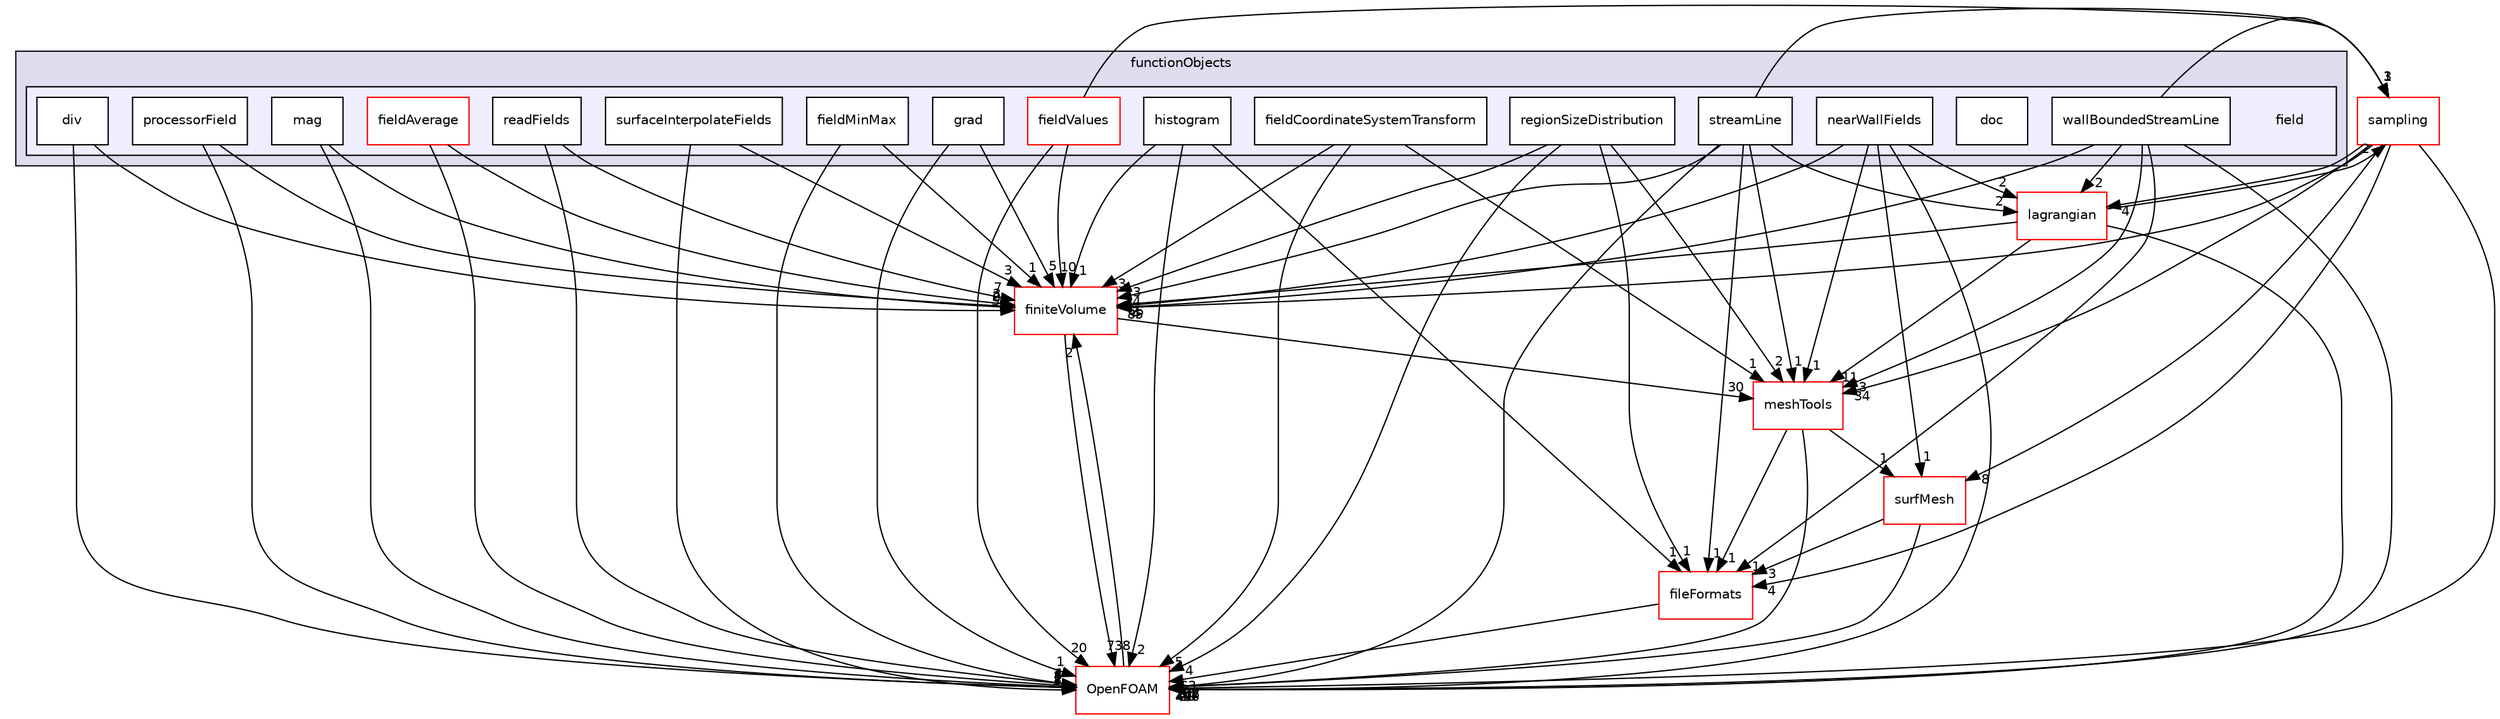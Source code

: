 digraph "src/postProcessing/functionObjects/field" {
  bgcolor=transparent;
  compound=true
  node [ fontsize="10", fontname="Helvetica"];
  edge [ labelfontsize="10", labelfontname="Helvetica"];
  subgraph clusterdir_e82badcb6e86a7406e8ef8dc75ac578f {
    graph [ bgcolor="#ddddee", pencolor="black", label="functionObjects" fontname="Helvetica", fontsize="10", URL="dir_e82badcb6e86a7406e8ef8dc75ac578f.html"]
  subgraph clusterdir_efb3ad8e9cbb3414a44ef268cb98c0b2 {
    graph [ bgcolor="#eeeeff", pencolor="black", label="" URL="dir_efb3ad8e9cbb3414a44ef268cb98c0b2.html"];
    dir_efb3ad8e9cbb3414a44ef268cb98c0b2 [shape=plaintext label="field"];
    dir_1aeeefc484e2855196a1d5046b9d43dc [shape=box label="div" color="black" fillcolor="white" style="filled" URL="dir_1aeeefc484e2855196a1d5046b9d43dc.html"];
    dir_845dc96260876de6baa94bcedd7c1a0e [shape=box label="doc" color="black" fillcolor="white" style="filled" URL="dir_845dc96260876de6baa94bcedd7c1a0e.html"];
    dir_ef4eaa5194a1078fc897f7644a8991b3 [shape=box label="fieldAverage" color="red" fillcolor="white" style="filled" URL="dir_ef4eaa5194a1078fc897f7644a8991b3.html"];
    dir_3cf7ed893feab86642c4cf2ee92ffde8 [shape=box label="fieldCoordinateSystemTransform" color="black" fillcolor="white" style="filled" URL="dir_3cf7ed893feab86642c4cf2ee92ffde8.html"];
    dir_8c4f0036dc1dec16e4e411df7bf99af4 [shape=box label="fieldMinMax" color="black" fillcolor="white" style="filled" URL="dir_8c4f0036dc1dec16e4e411df7bf99af4.html"];
    dir_1bce965a5bf38e495a5f169c678f6b15 [shape=box label="fieldValues" color="red" fillcolor="white" style="filled" URL="dir_1bce965a5bf38e495a5f169c678f6b15.html"];
    dir_9d1b34b796fe91fb020e70c0e88b410c [shape=box label="grad" color="black" fillcolor="white" style="filled" URL="dir_9d1b34b796fe91fb020e70c0e88b410c.html"];
    dir_64530f780f76fa2eb928c243c21162ae [shape=box label="histogram" color="black" fillcolor="white" style="filled" URL="dir_64530f780f76fa2eb928c243c21162ae.html"];
    dir_070b83db9a82498254030ad498500ccd [shape=box label="mag" color="black" fillcolor="white" style="filled" URL="dir_070b83db9a82498254030ad498500ccd.html"];
    dir_ca440dd2e8a1549e5e5c8901e36ef057 [shape=box label="nearWallFields" color="black" fillcolor="white" style="filled" URL="dir_ca440dd2e8a1549e5e5c8901e36ef057.html"];
    dir_f0dea0f3df86261af8e38526d2baab8d [shape=box label="processorField" color="black" fillcolor="white" style="filled" URL="dir_f0dea0f3df86261af8e38526d2baab8d.html"];
    dir_63475279e4a8e2b2c211267fdc337bd2 [shape=box label="readFields" color="black" fillcolor="white" style="filled" URL="dir_63475279e4a8e2b2c211267fdc337bd2.html"];
    dir_5f59823d284dcbe7efcbeb6d48c54191 [shape=box label="regionSizeDistribution" color="black" fillcolor="white" style="filled" URL="dir_5f59823d284dcbe7efcbeb6d48c54191.html"];
    dir_bf2215e37b79c28e5625ec10399e93cd [shape=box label="streamLine" color="black" fillcolor="white" style="filled" URL="dir_bf2215e37b79c28e5625ec10399e93cd.html"];
    dir_bc213642e04ad47eda03f259d08b0758 [shape=box label="surfaceInterpolateFields" color="black" fillcolor="white" style="filled" URL="dir_bc213642e04ad47eda03f259d08b0758.html"];
    dir_f05dfdb7022d468543f62b159d05db38 [shape=box label="wallBoundedStreamLine" color="black" fillcolor="white" style="filled" URL="dir_f05dfdb7022d468543f62b159d05db38.html"];
  }
  }
  dir_9bd15774b555cf7259a6fa18f99fe99b [shape=box label="finiteVolume" color="red" URL="dir_9bd15774b555cf7259a6fa18f99fe99b.html"];
  dir_24a3817a3c61c11f04a0a72057522f4f [shape=box label="sampling" color="red" URL="dir_24a3817a3c61c11f04a0a72057522f4f.html"];
  dir_0a88fe22feb23ce5f078a04a1df67721 [shape=box label="surfMesh" color="red" URL="dir_0a88fe22feb23ce5f078a04a1df67721.html"];
  dir_ae30ad0bef50cf391b24c614251bb9fd [shape=box label="meshTools" color="red" URL="dir_ae30ad0bef50cf391b24c614251bb9fd.html"];
  dir_b05602f37bb521a7142c0a3e200b5f35 [shape=box label="fileFormats" color="red" URL="dir_b05602f37bb521a7142c0a3e200b5f35.html"];
  dir_c5473ff19b20e6ec4dfe5c310b3778a8 [shape=box label="OpenFOAM" color="red" URL="dir_c5473ff19b20e6ec4dfe5c310b3778a8.html"];
  dir_f8c25efc4b6f6a8502a42d5af7554d23 [shape=box label="lagrangian" color="red" URL="dir_f8c25efc4b6f6a8502a42d5af7554d23.html"];
  dir_9bd15774b555cf7259a6fa18f99fe99b->dir_ae30ad0bef50cf391b24c614251bb9fd [headlabel="30", labeldistance=1.5 headhref="dir_000898_001752.html"];
  dir_9bd15774b555cf7259a6fa18f99fe99b->dir_c5473ff19b20e6ec4dfe5c310b3778a8 [headlabel="738", labeldistance=1.5 headhref="dir_000898_001898.html"];
  dir_24a3817a3c61c11f04a0a72057522f4f->dir_9bd15774b555cf7259a6fa18f99fe99b [headlabel="85", labeldistance=1.5 headhref="dir_002688_000898.html"];
  dir_24a3817a3c61c11f04a0a72057522f4f->dir_0a88fe22feb23ce5f078a04a1df67721 [headlabel="8", labeldistance=1.5 headhref="dir_002688_002749.html"];
  dir_24a3817a3c61c11f04a0a72057522f4f->dir_ae30ad0bef50cf391b24c614251bb9fd [headlabel="34", labeldistance=1.5 headhref="dir_002688_001752.html"];
  dir_24a3817a3c61c11f04a0a72057522f4f->dir_b05602f37bb521a7142c0a3e200b5f35 [headlabel="4", labeldistance=1.5 headhref="dir_002688_000885.html"];
  dir_24a3817a3c61c11f04a0a72057522f4f->dir_c5473ff19b20e6ec4dfe5c310b3778a8 [headlabel="247", labeldistance=1.5 headhref="dir_002688_001898.html"];
  dir_24a3817a3c61c11f04a0a72057522f4f->dir_f8c25efc4b6f6a8502a42d5af7554d23 [headlabel="4", labeldistance=1.5 headhref="dir_002688_001366.html"];
  dir_63475279e4a8e2b2c211267fdc337bd2->dir_9bd15774b555cf7259a6fa18f99fe99b [headlabel="7", labeldistance=1.5 headhref="dir_002499_000898.html"];
  dir_63475279e4a8e2b2c211267fdc337bd2->dir_c5473ff19b20e6ec4dfe5c310b3778a8 [headlabel="2", labeldistance=1.5 headhref="dir_002499_001898.html"];
  dir_0a88fe22feb23ce5f078a04a1df67721->dir_b05602f37bb521a7142c0a3e200b5f35 [headlabel="3", labeldistance=1.5 headhref="dir_002749_000885.html"];
  dir_0a88fe22feb23ce5f078a04a1df67721->dir_c5473ff19b20e6ec4dfe5c310b3778a8 [headlabel="202", labeldistance=1.5 headhref="dir_002749_001898.html"];
  dir_ae30ad0bef50cf391b24c614251bb9fd->dir_0a88fe22feb23ce5f078a04a1df67721 [headlabel="1", labeldistance=1.5 headhref="dir_001752_002749.html"];
  dir_ae30ad0bef50cf391b24c614251bb9fd->dir_b05602f37bb521a7142c0a3e200b5f35 [headlabel="1", labeldistance=1.5 headhref="dir_001752_000885.html"];
  dir_ae30ad0bef50cf391b24c614251bb9fd->dir_c5473ff19b20e6ec4dfe5c310b3778a8 [headlabel="738", labeldistance=1.5 headhref="dir_001752_001898.html"];
  dir_5f59823d284dcbe7efcbeb6d48c54191->dir_9bd15774b555cf7259a6fa18f99fe99b [headlabel="3", labeldistance=1.5 headhref="dir_002500_000898.html"];
  dir_5f59823d284dcbe7efcbeb6d48c54191->dir_ae30ad0bef50cf391b24c614251bb9fd [headlabel="2", labeldistance=1.5 headhref="dir_002500_001752.html"];
  dir_5f59823d284dcbe7efcbeb6d48c54191->dir_b05602f37bb521a7142c0a3e200b5f35 [headlabel="1", labeldistance=1.5 headhref="dir_002500_000885.html"];
  dir_5f59823d284dcbe7efcbeb6d48c54191->dir_c5473ff19b20e6ec4dfe5c310b3778a8 [headlabel="4", labeldistance=1.5 headhref="dir_002500_001898.html"];
  dir_1bce965a5bf38e495a5f169c678f6b15->dir_9bd15774b555cf7259a6fa18f99fe99b [headlabel="10", labeldistance=1.5 headhref="dir_002490_000898.html"];
  dir_1bce965a5bf38e495a5f169c678f6b15->dir_24a3817a3c61c11f04a0a72057522f4f [headlabel="3", labeldistance=1.5 headhref="dir_002490_002688.html"];
  dir_1bce965a5bf38e495a5f169c678f6b15->dir_c5473ff19b20e6ec4dfe5c310b3778a8 [headlabel="20", labeldistance=1.5 headhref="dir_002490_001898.html"];
  dir_b05602f37bb521a7142c0a3e200b5f35->dir_c5473ff19b20e6ec4dfe5c310b3778a8 [headlabel="63", labeldistance=1.5 headhref="dir_000885_001898.html"];
  dir_9d1b34b796fe91fb020e70c0e88b410c->dir_9bd15774b555cf7259a6fa18f99fe99b [headlabel="5", labeldistance=1.5 headhref="dir_002495_000898.html"];
  dir_9d1b34b796fe91fb020e70c0e88b410c->dir_c5473ff19b20e6ec4dfe5c310b3778a8 [headlabel="1", labeldistance=1.5 headhref="dir_002495_001898.html"];
  dir_f0dea0f3df86261af8e38526d2baab8d->dir_9bd15774b555cf7259a6fa18f99fe99b [headlabel="2", labeldistance=1.5 headhref="dir_002498_000898.html"];
  dir_f0dea0f3df86261af8e38526d2baab8d->dir_c5473ff19b20e6ec4dfe5c310b3778a8 [headlabel="1", labeldistance=1.5 headhref="dir_002498_001898.html"];
  dir_f05dfdb7022d468543f62b159d05db38->dir_9bd15774b555cf7259a6fa18f99fe99b [headlabel="4", labeldistance=1.5 headhref="dir_002503_000898.html"];
  dir_f05dfdb7022d468543f62b159d05db38->dir_24a3817a3c61c11f04a0a72057522f4f [headlabel="1", labeldistance=1.5 headhref="dir_002503_002688.html"];
  dir_f05dfdb7022d468543f62b159d05db38->dir_ae30ad0bef50cf391b24c614251bb9fd [headlabel="3", labeldistance=1.5 headhref="dir_002503_001752.html"];
  dir_f05dfdb7022d468543f62b159d05db38->dir_b05602f37bb521a7142c0a3e200b5f35 [headlabel="1", labeldistance=1.5 headhref="dir_002503_000885.html"];
  dir_f05dfdb7022d468543f62b159d05db38->dir_c5473ff19b20e6ec4dfe5c310b3778a8 [headlabel="20", labeldistance=1.5 headhref="dir_002503_001898.html"];
  dir_f05dfdb7022d468543f62b159d05db38->dir_f8c25efc4b6f6a8502a42d5af7554d23 [headlabel="2", labeldistance=1.5 headhref="dir_002503_001366.html"];
  dir_3cf7ed893feab86642c4cf2ee92ffde8->dir_9bd15774b555cf7259a6fa18f99fe99b [headlabel="3", labeldistance=1.5 headhref="dir_002488_000898.html"];
  dir_3cf7ed893feab86642c4cf2ee92ffde8->dir_ae30ad0bef50cf391b24c614251bb9fd [headlabel="1", labeldistance=1.5 headhref="dir_002488_001752.html"];
  dir_3cf7ed893feab86642c4cf2ee92ffde8->dir_c5473ff19b20e6ec4dfe5c310b3778a8 [headlabel="5", labeldistance=1.5 headhref="dir_002488_001898.html"];
  dir_64530f780f76fa2eb928c243c21162ae->dir_9bd15774b555cf7259a6fa18f99fe99b [headlabel="1", labeldistance=1.5 headhref="dir_002496_000898.html"];
  dir_64530f780f76fa2eb928c243c21162ae->dir_b05602f37bb521a7142c0a3e200b5f35 [headlabel="1", labeldistance=1.5 headhref="dir_002496_000885.html"];
  dir_64530f780f76fa2eb928c243c21162ae->dir_c5473ff19b20e6ec4dfe5c310b3778a8 [headlabel="2", labeldistance=1.5 headhref="dir_002496_001898.html"];
  dir_c5473ff19b20e6ec4dfe5c310b3778a8->dir_9bd15774b555cf7259a6fa18f99fe99b [headlabel="2", labeldistance=1.5 headhref="dir_001898_000898.html"];
  dir_bc213642e04ad47eda03f259d08b0758->dir_9bd15774b555cf7259a6fa18f99fe99b [headlabel="3", labeldistance=1.5 headhref="dir_002502_000898.html"];
  dir_bc213642e04ad47eda03f259d08b0758->dir_c5473ff19b20e6ec4dfe5c310b3778a8 [headlabel="3", labeldistance=1.5 headhref="dir_002502_001898.html"];
  dir_ef4eaa5194a1078fc897f7644a8991b3->dir_9bd15774b555cf7259a6fa18f99fe99b [headlabel="3", labeldistance=1.5 headhref="dir_002486_000898.html"];
  dir_ef4eaa5194a1078fc897f7644a8991b3->dir_c5473ff19b20e6ec4dfe5c310b3778a8 [headlabel="8", labeldistance=1.5 headhref="dir_002486_001898.html"];
  dir_070b83db9a82498254030ad498500ccd->dir_9bd15774b555cf7259a6fa18f99fe99b [headlabel="6", labeldistance=1.5 headhref="dir_002481_000898.html"];
  dir_070b83db9a82498254030ad498500ccd->dir_c5473ff19b20e6ec4dfe5c310b3778a8 [headlabel="2", labeldistance=1.5 headhref="dir_002481_001898.html"];
  dir_ca440dd2e8a1549e5e5c8901e36ef057->dir_9bd15774b555cf7259a6fa18f99fe99b [headlabel="3", labeldistance=1.5 headhref="dir_002497_000898.html"];
  dir_ca440dd2e8a1549e5e5c8901e36ef057->dir_0a88fe22feb23ce5f078a04a1df67721 [headlabel="1", labeldistance=1.5 headhref="dir_002497_002749.html"];
  dir_ca440dd2e8a1549e5e5c8901e36ef057->dir_ae30ad0bef50cf391b24c614251bb9fd [headlabel="1", labeldistance=1.5 headhref="dir_002497_001752.html"];
  dir_ca440dd2e8a1549e5e5c8901e36ef057->dir_c5473ff19b20e6ec4dfe5c310b3778a8 [headlabel="4", labeldistance=1.5 headhref="dir_002497_001898.html"];
  dir_ca440dd2e8a1549e5e5c8901e36ef057->dir_f8c25efc4b6f6a8502a42d5af7554d23 [headlabel="2", labeldistance=1.5 headhref="dir_002497_001366.html"];
  dir_bf2215e37b79c28e5625ec10399e93cd->dir_9bd15774b555cf7259a6fa18f99fe99b [headlabel="4", labeldistance=1.5 headhref="dir_002501_000898.html"];
  dir_bf2215e37b79c28e5625ec10399e93cd->dir_24a3817a3c61c11f04a0a72057522f4f [headlabel="1", labeldistance=1.5 headhref="dir_002501_002688.html"];
  dir_bf2215e37b79c28e5625ec10399e93cd->dir_ae30ad0bef50cf391b24c614251bb9fd [headlabel="1", labeldistance=1.5 headhref="dir_002501_001752.html"];
  dir_bf2215e37b79c28e5625ec10399e93cd->dir_b05602f37bb521a7142c0a3e200b5f35 [headlabel="1", labeldistance=1.5 headhref="dir_002501_000885.html"];
  dir_bf2215e37b79c28e5625ec10399e93cd->dir_c5473ff19b20e6ec4dfe5c310b3778a8 [headlabel="16", labeldistance=1.5 headhref="dir_002501_001898.html"];
  dir_bf2215e37b79c28e5625ec10399e93cd->dir_f8c25efc4b6f6a8502a42d5af7554d23 [headlabel="2", labeldistance=1.5 headhref="dir_002501_001366.html"];
  dir_f8c25efc4b6f6a8502a42d5af7554d23->dir_9bd15774b555cf7259a6fa18f99fe99b [headlabel="66", labeldistance=1.5 headhref="dir_001366_000898.html"];
  dir_f8c25efc4b6f6a8502a42d5af7554d23->dir_24a3817a3c61c11f04a0a72057522f4f [headlabel="2", labeldistance=1.5 headhref="dir_001366_002688.html"];
  dir_f8c25efc4b6f6a8502a42d5af7554d23->dir_ae30ad0bef50cf391b24c614251bb9fd [headlabel="11", labeldistance=1.5 headhref="dir_001366_001752.html"];
  dir_f8c25efc4b6f6a8502a42d5af7554d23->dir_c5473ff19b20e6ec4dfe5c310b3778a8 [headlabel="436", labeldistance=1.5 headhref="dir_001366_001898.html"];
  dir_8c4f0036dc1dec16e4e411df7bf99af4->dir_9bd15774b555cf7259a6fa18f99fe99b [headlabel="1", labeldistance=1.5 headhref="dir_002489_000898.html"];
  dir_8c4f0036dc1dec16e4e411df7bf99af4->dir_c5473ff19b20e6ec4dfe5c310b3778a8 [headlabel="4", labeldistance=1.5 headhref="dir_002489_001898.html"];
  dir_1aeeefc484e2855196a1d5046b9d43dc->dir_9bd15774b555cf7259a6fa18f99fe99b [headlabel="5", labeldistance=1.5 headhref="dir_002478_000898.html"];
  dir_1aeeefc484e2855196a1d5046b9d43dc->dir_c5473ff19b20e6ec4dfe5c310b3778a8 [headlabel="1", labeldistance=1.5 headhref="dir_002478_001898.html"];
}
